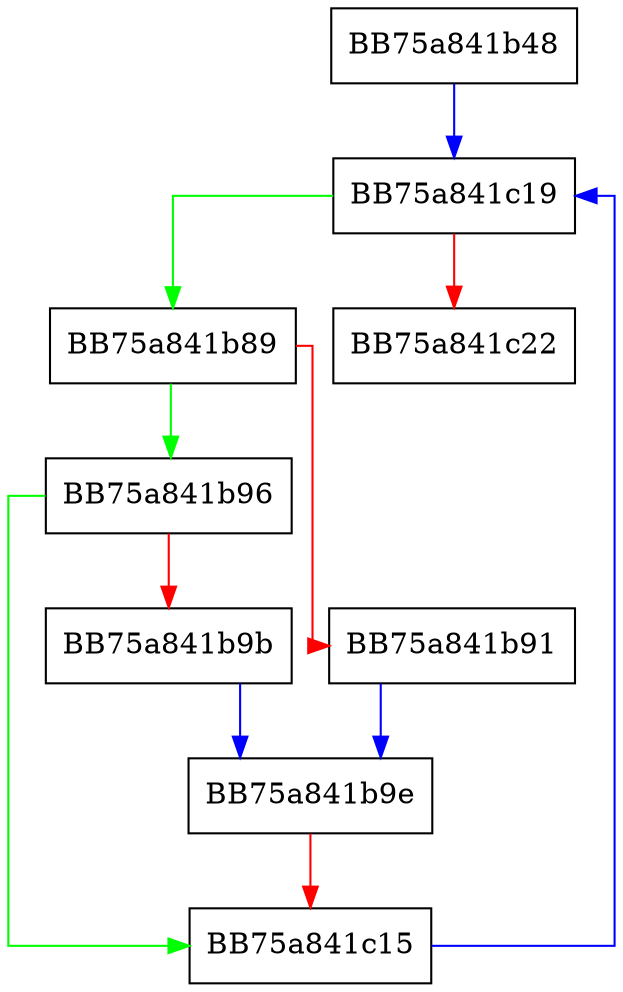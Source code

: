 digraph AddRelatedFileEntities {
  node [shape="box"];
  graph [splines=ortho];
  BB75a841b48 -> BB75a841c19 [color="blue"];
  BB75a841b89 -> BB75a841b96 [color="green"];
  BB75a841b89 -> BB75a841b91 [color="red"];
  BB75a841b91 -> BB75a841b9e [color="blue"];
  BB75a841b96 -> BB75a841c15 [color="green"];
  BB75a841b96 -> BB75a841b9b [color="red"];
  BB75a841b9b -> BB75a841b9e [color="blue"];
  BB75a841b9e -> BB75a841c15 [color="red"];
  BB75a841c15 -> BB75a841c19 [color="blue"];
  BB75a841c19 -> BB75a841b89 [color="green"];
  BB75a841c19 -> BB75a841c22 [color="red"];
}